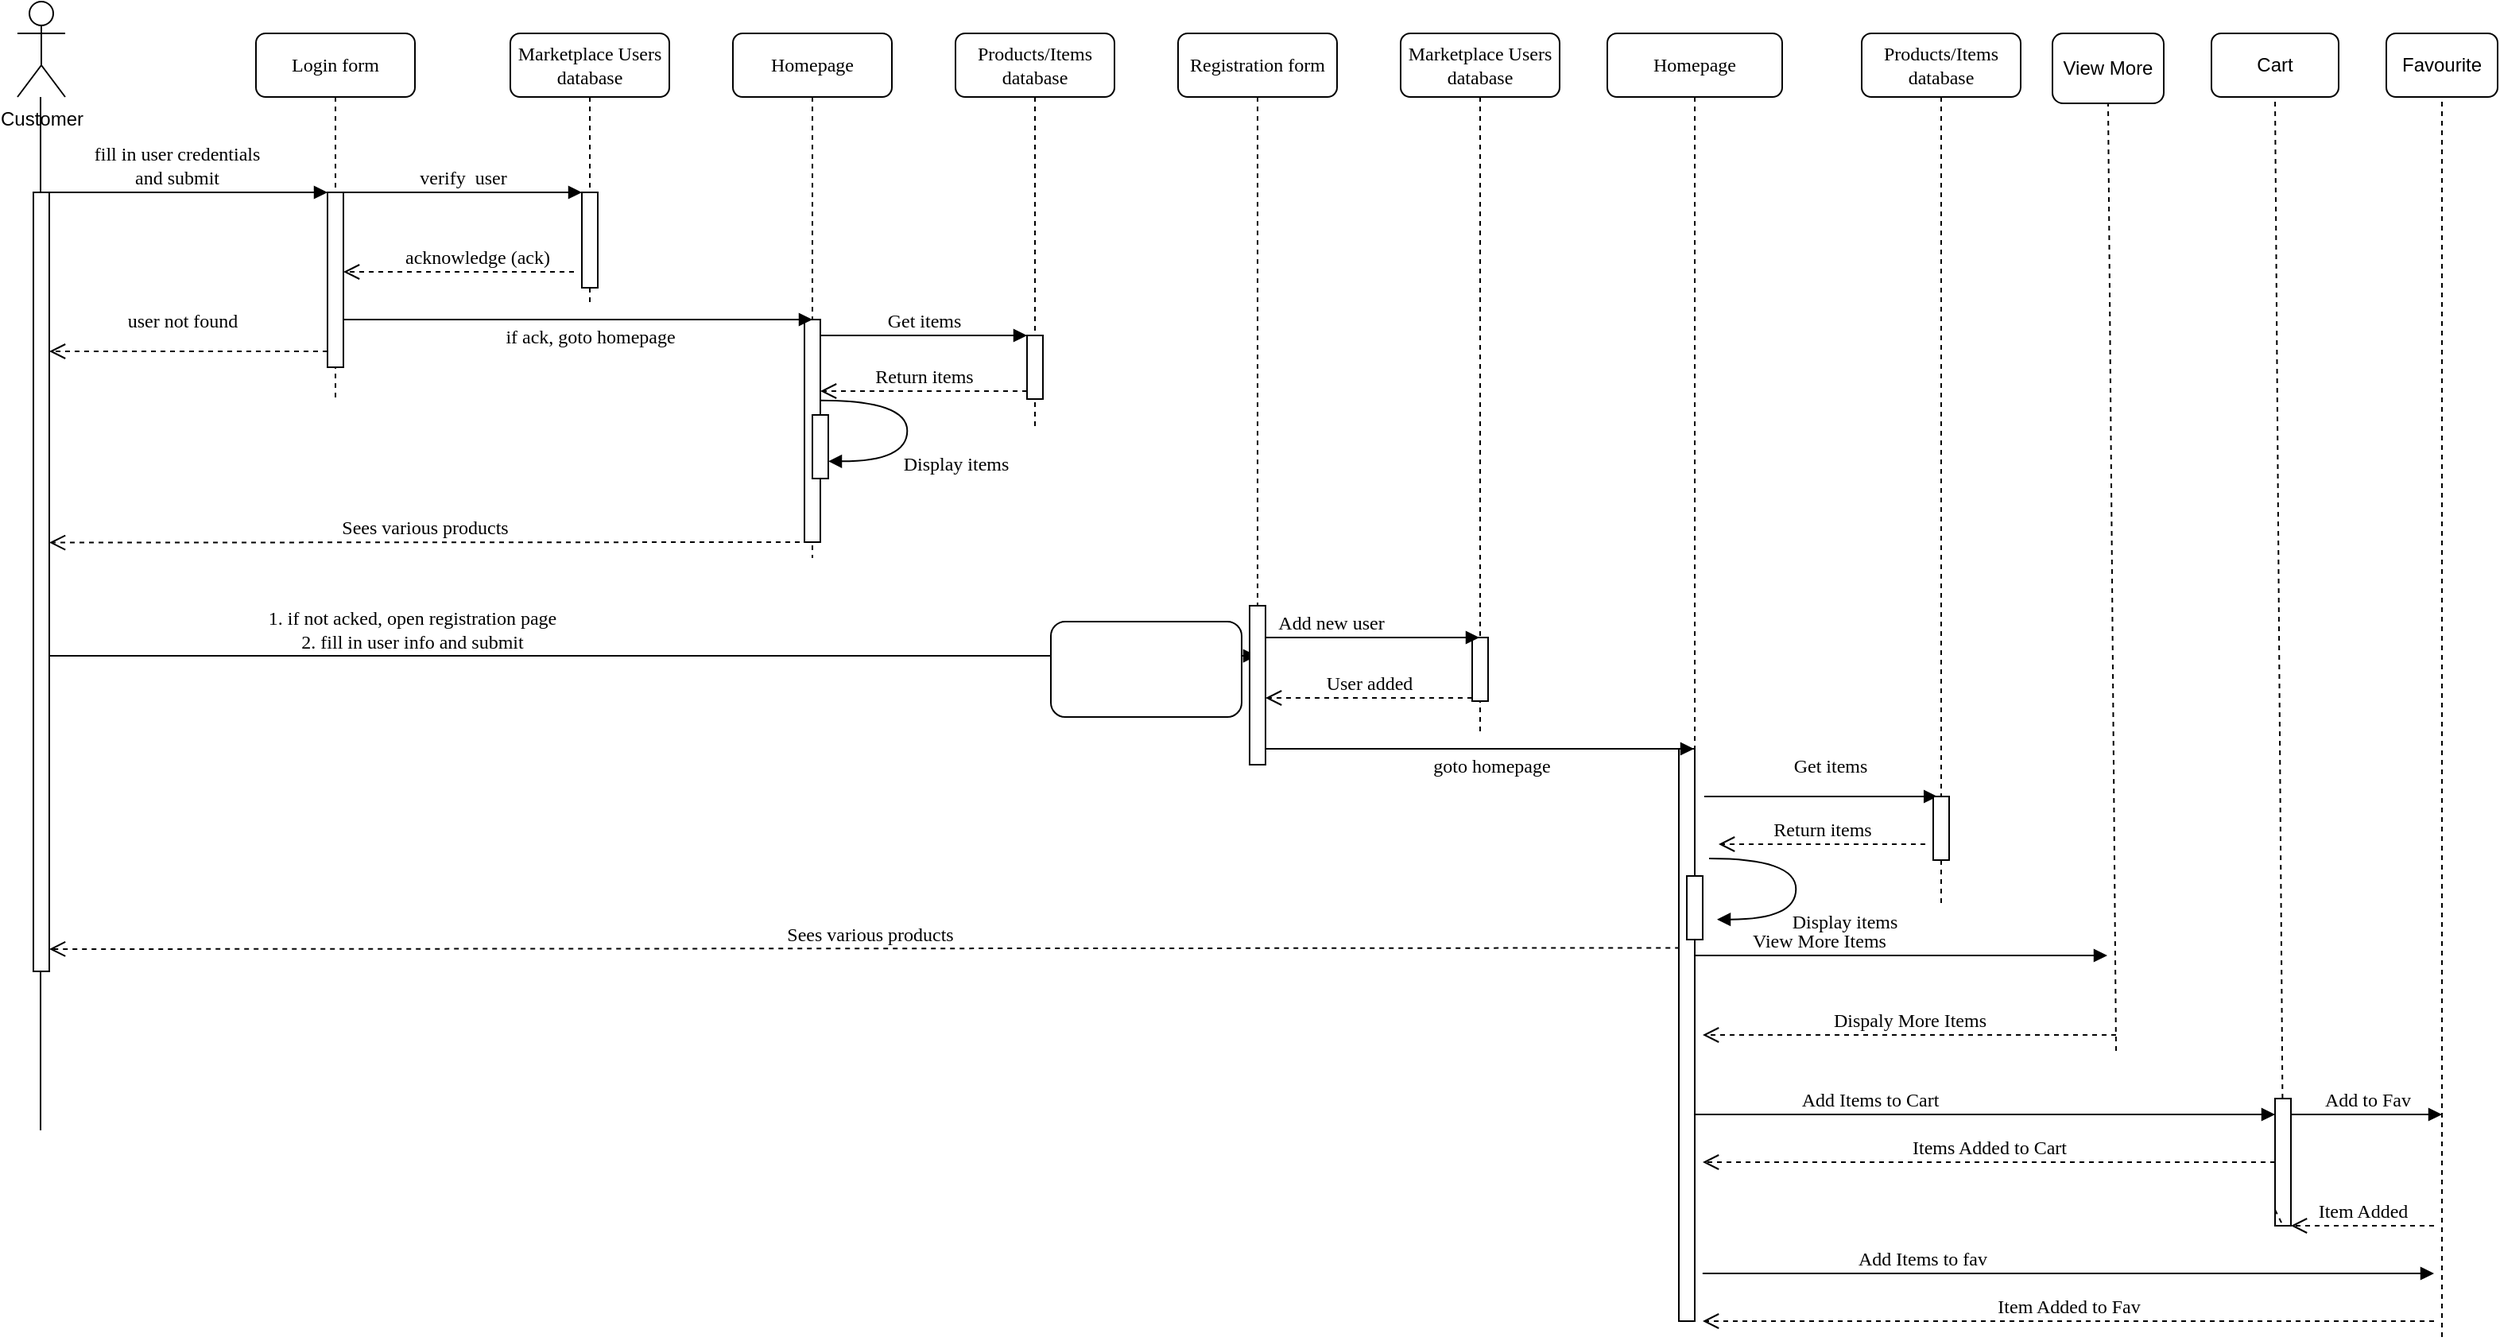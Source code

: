 <mxfile version="15.3.3" type="device"><diagram id="FXzq5Z1GRdAQdmM7lAnj" name="Page-1"><mxGraphModel dx="1523" dy="817" grid="1" gridSize="10" guides="1" tooltips="1" connect="1" arrows="1" fold="1" page="1" pageScale="1" pageWidth="850" pageHeight="1100" math="0" shadow="0"><root><mxCell id="0"/><mxCell id="1" parent="0"/><mxCell id="OVVzRU7cRC7VVoMFtv1U-1" value="" style="endArrow=none;html=1;" edge="1" parent="1"><mxGeometry width="50" height="50" relative="1" as="geometry"><mxPoint x="134.5" y="750" as="sourcePoint"/><mxPoint x="134.5" y="100" as="targetPoint"/></mxGeometry></mxCell><mxCell id="OVVzRU7cRC7VVoMFtv1U-2" value="Login form" style="shape=umlLifeline;perimeter=lifelinePerimeter;whiteSpace=wrap;html=1;container=1;collapsible=0;recursiveResize=0;outlineConnect=0;rounded=1;shadow=0;comic=0;labelBackgroundColor=none;strokeWidth=1;fontFamily=Verdana;fontSize=12;align=center;" vertex="1" parent="1"><mxGeometry x="270" y="60" width="100" height="230" as="geometry"/></mxCell><mxCell id="OVVzRU7cRC7VVoMFtv1U-3" value="" style="html=1;points=[];perimeter=orthogonalPerimeter;rounded=0;shadow=0;comic=0;labelBackgroundColor=none;strokeWidth=1;fontFamily=Verdana;fontSize=12;align=center;" vertex="1" parent="OVVzRU7cRC7VVoMFtv1U-2"><mxGeometry x="45" y="100" width="10" height="110" as="geometry"/></mxCell><mxCell id="OVVzRU7cRC7VVoMFtv1U-4" value="Marketplace Users database" style="shape=umlLifeline;perimeter=lifelinePerimeter;whiteSpace=wrap;html=1;container=1;collapsible=0;recursiveResize=0;outlineConnect=0;rounded=1;shadow=0;comic=0;labelBackgroundColor=none;strokeWidth=1;fontFamily=Verdana;fontSize=12;align=center;" vertex="1" parent="1"><mxGeometry x="430" y="60" width="100" height="170" as="geometry"/></mxCell><mxCell id="OVVzRU7cRC7VVoMFtv1U-5" value="" style="html=1;points=[];perimeter=orthogonalPerimeter;rounded=0;shadow=0;comic=0;labelBackgroundColor=none;strokeWidth=1;fontFamily=Verdana;fontSize=12;align=center;" vertex="1" parent="OVVzRU7cRC7VVoMFtv1U-4"><mxGeometry x="45" y="100" width="10" height="60" as="geometry"/></mxCell><mxCell id="OVVzRU7cRC7VVoMFtv1U-6" value="Homepage" style="shape=umlLifeline;perimeter=lifelinePerimeter;whiteSpace=wrap;html=1;container=1;collapsible=0;recursiveResize=0;outlineConnect=0;rounded=1;shadow=0;comic=0;labelBackgroundColor=none;strokeWidth=1;fontFamily=Verdana;fontSize=12;align=center;" vertex="1" parent="1"><mxGeometry x="570" y="60" width="100" height="330" as="geometry"/></mxCell><mxCell id="OVVzRU7cRC7VVoMFtv1U-7" value="Products/Items database" style="shape=umlLifeline;perimeter=lifelinePerimeter;whiteSpace=wrap;html=1;container=1;collapsible=0;recursiveResize=0;outlineConnect=0;rounded=1;shadow=0;comic=0;labelBackgroundColor=none;strokeWidth=1;fontFamily=Verdana;fontSize=12;align=center;" vertex="1" parent="1"><mxGeometry x="710" y="60" width="100" height="250" as="geometry"/></mxCell><mxCell id="OVVzRU7cRC7VVoMFtv1U-8" value="" style="html=1;points=[];perimeter=orthogonalPerimeter;rounded=0;shadow=0;comic=0;labelBackgroundColor=none;strokeWidth=1;fontFamily=Verdana;fontSize=12;align=center;" vertex="1" parent="OVVzRU7cRC7VVoMFtv1U-7"><mxGeometry x="45" y="190" width="10" height="40" as="geometry"/></mxCell><mxCell id="OVVzRU7cRC7VVoMFtv1U-9" value="Registration form" style="shape=umlLifeline;perimeter=lifelinePerimeter;whiteSpace=wrap;html=1;container=1;collapsible=0;recursiveResize=0;outlineConnect=0;rounded=1;shadow=0;comic=0;labelBackgroundColor=none;strokeWidth=1;fontFamily=Verdana;fontSize=12;align=center;" vertex="1" parent="1"><mxGeometry x="850" y="60" width="100" height="460" as="geometry"/></mxCell><mxCell id="OVVzRU7cRC7VVoMFtv1U-10" value="Marketplace Users database" style="shape=umlLifeline;perimeter=lifelinePerimeter;whiteSpace=wrap;html=1;container=1;collapsible=0;recursiveResize=0;outlineConnect=0;rounded=1;shadow=0;comic=0;labelBackgroundColor=none;strokeWidth=1;fontFamily=Verdana;fontSize=12;align=center;" vertex="1" parent="1"><mxGeometry x="990" y="60" width="100" height="440" as="geometry"/></mxCell><mxCell id="OVVzRU7cRC7VVoMFtv1U-11" value="" style="html=1;points=[];perimeter=orthogonalPerimeter;rounded=0;shadow=0;comic=0;labelBackgroundColor=none;strokeWidth=1;fontFamily=Verdana;fontSize=12;align=center;" vertex="1" parent="1"><mxGeometry x="615" y="240" width="10" height="140" as="geometry"/></mxCell><mxCell id="OVVzRU7cRC7VVoMFtv1U-12" value="Get items" style="html=1;verticalAlign=bottom;endArrow=block;entryX=0;entryY=0;labelBackgroundColor=none;fontFamily=Verdana;fontSize=12;edgeStyle=elbowEdgeStyle;elbow=vertical;" edge="1" parent="1" source="OVVzRU7cRC7VVoMFtv1U-11" target="OVVzRU7cRC7VVoMFtv1U-8"><mxGeometry relative="1" as="geometry"><mxPoint x="680" y="210" as="sourcePoint"/></mxGeometry></mxCell><mxCell id="OVVzRU7cRC7VVoMFtv1U-13" value="Return items" style="html=1;verticalAlign=bottom;endArrow=open;dashed=1;endSize=8;labelBackgroundColor=none;fontFamily=Verdana;fontSize=12;edgeStyle=elbowEdgeStyle;elbow=vertical;" edge="1" parent="1"><mxGeometry relative="1" as="geometry"><mxPoint x="625" y="285" as="targetPoint"/><Array as="points"><mxPoint x="700" y="285"/><mxPoint x="730" y="285"/></Array><mxPoint x="755" y="285" as="sourcePoint"/></mxGeometry></mxCell><mxCell id="OVVzRU7cRC7VVoMFtv1U-14" value="1. if not acked, open registration page&lt;br&gt;2. fill in user info and submit" style="html=1;verticalAlign=bottom;endArrow=block;labelBackgroundColor=none;fontFamily=Verdana;fontSize=12;exitX=0.961;exitY=0.595;exitDx=0;exitDy=0;exitPerimeter=0;" edge="1" parent="1" source="OVVzRU7cRC7VVoMFtv1U-22" target="OVVzRU7cRC7VVoMFtv1U-9"><mxGeometry x="-0.398" relative="1" as="geometry"><mxPoint x="328" y="420" as="sourcePoint"/><mxPoint x="615" y="420" as="targetPoint"/><mxPoint as="offset"/></mxGeometry></mxCell><mxCell id="OVVzRU7cRC7VVoMFtv1U-15" value="" style="html=1;points=[];perimeter=orthogonalPerimeter;rounded=0;shadow=0;comic=0;labelBackgroundColor=none;strokeColor=#000000;strokeWidth=1;fillColor=#FFFFFF;fontFamily=Verdana;fontSize=12;fontColor=#000000;align=center;" vertex="1" parent="1"><mxGeometry x="1035" y="440" width="10" height="40" as="geometry"/></mxCell><mxCell id="OVVzRU7cRC7VVoMFtv1U-16" value="User added" style="html=1;verticalAlign=bottom;endArrow=open;dashed=1;endSize=8;exitX=0;exitY=0.95;labelBackgroundColor=none;fontFamily=Verdana;fontSize=12;" edge="1" parent="1" source="OVVzRU7cRC7VVoMFtv1U-15" target="OVVzRU7cRC7VVoMFtv1U-17"><mxGeometry relative="1" as="geometry"><mxPoint x="625" y="468.5" as="targetPoint"/></mxGeometry></mxCell><mxCell id="OVVzRU7cRC7VVoMFtv1U-17" value="" style="html=1;points=[];perimeter=orthogonalPerimeter;rounded=0;shadow=0;comic=0;labelBackgroundColor=none;strokeWidth=1;fontFamily=Verdana;fontSize=12;align=center;" vertex="1" parent="1"><mxGeometry x="895" y="420" width="10" height="100" as="geometry"/></mxCell><mxCell id="OVVzRU7cRC7VVoMFtv1U-18" value="Sees various products" style="html=1;verticalAlign=bottom;endArrow=open;dashed=1;endSize=8;labelBackgroundColor=none;fontFamily=Verdana;fontSize=12;edgeStyle=elbowEdgeStyle;elbow=vertical;exitX=-0.339;exitY=0.823;exitDx=0;exitDy=0;exitPerimeter=0;" edge="1" parent="1"><mxGeometry relative="1" as="geometry"><mxPoint x="140" y="636" as="targetPoint"/><Array as="points"><mxPoint x="600" y="636"/></Array><mxPoint x="1171.61" y="635.22" as="sourcePoint"/></mxGeometry></mxCell><mxCell id="OVVzRU7cRC7VVoMFtv1U-19" value="fill in user credentials&lt;br&gt;and submit" style="html=1;verticalAlign=bottom;endArrow=block;entryX=0;entryY=0;labelBackgroundColor=none;fontFamily=Verdana;fontSize=12;edgeStyle=elbowEdgeStyle;elbow=vertical;" edge="1" parent="1" source="OVVzRU7cRC7VVoMFtv1U-22" target="OVVzRU7cRC7VVoMFtv1U-3"><mxGeometry y="-7" relative="1" as="geometry"><mxPoint x="250" y="170" as="sourcePoint"/><mxPoint x="-8" y="-7" as="offset"/></mxGeometry></mxCell><mxCell id="OVVzRU7cRC7VVoMFtv1U-20" value="verify&amp;nbsp; user" style="html=1;verticalAlign=bottom;endArrow=block;entryX=0;entryY=0;labelBackgroundColor=none;fontFamily=Verdana;fontSize=12;edgeStyle=elbowEdgeStyle;elbow=vertical;" edge="1" parent="1" source="OVVzRU7cRC7VVoMFtv1U-3" target="OVVzRU7cRC7VVoMFtv1U-5"><mxGeometry relative="1" as="geometry"><mxPoint x="400" y="180" as="sourcePoint"/></mxGeometry></mxCell><mxCell id="OVVzRU7cRC7VVoMFtv1U-21" value="Display items" style="html=1;verticalAlign=bottom;endArrow=block;labelBackgroundColor=none;fontFamily=Verdana;fontSize=12;elbow=vertical;edgeStyle=orthogonalEdgeStyle;curved=1;entryX=1;entryY=0.286;entryPerimeter=0;exitX=1.038;exitY=0.345;exitPerimeter=0;" edge="1" parent="1"><mxGeometry x="0.304" y="32" relative="1" as="geometry"><mxPoint x="625.003" y="290.83" as="sourcePoint"/><mxPoint x="630.003" y="329.163" as="targetPoint"/><Array as="points"><mxPoint x="679.67" y="290.83"/><mxPoint x="679.67" y="328.83"/></Array><mxPoint x="30" y="-21" as="offset"/></mxGeometry></mxCell><mxCell id="OVVzRU7cRC7VVoMFtv1U-22" value="" style="html=1;points=[];perimeter=orthogonalPerimeter;rounded=0;shadow=0;comic=0;labelBackgroundColor=none;strokeWidth=1;fontFamily=Verdana;fontSize=12;align=center;" vertex="1" parent="1"><mxGeometry x="130" y="160" width="10" height="490" as="geometry"/></mxCell><mxCell id="OVVzRU7cRC7VVoMFtv1U-23" value="&lt;span style=&quot;color: rgba(0 , 0 , 0 , 0) ; font-family: monospace ; font-size: 0px&quot;&gt;%3CmxGraphModel%3E%3Croot%3E%3CmxCell%20id%3D%220%22%2F%3E%3CmxCell%20id%3D%221%22%20parent%3D%220%22%2F%3E%3CmxCell%20id%3D%222%22%20value%3D%22Login%C2%A0%22%20style%3D%22shape%3DumlLifeline%3Bperimeter%3DlifelinePerimeter%3Bcontainer%3D1%3Bcollapsible%3D0%3BrecursiveResize%3D0%3Brounded%3D0%3Bshadow%3D0%3BstrokeWidth%3D1%3Bdashed%3D1%3B%22%20vertex%3D%221%22%20parent%3D%221%22%3E%3CmxGeometry%20x%3D%22110%22%20y%3D%2280%22%20width%3D%22100%22%20height%3D%22440%22%20as%3D%22geometry%22%2F%3E%3C%2FmxCell%3E%3CmxCell%20id%3D%223%22%20value%3D%22%22%20style%3D%22points%3D%5B%5D%3Bperimeter%3DorthogonalPerimeter%3Brounded%3D0%3Bshadow%3D0%3BstrokeWidth%3D1%3B%22%20vertex%3D%221%22%20parent%3D%222%22%3E%3CmxGeometry%20x%3D%2245%22%20y%3D%2260%22%20width%3D%2210%22%20height%3D%2260%22%20as%3D%22geometry%22%2F%3E%3C%2FmxCell%3E%3C%2Froot%3E%3C%2FmxGraphModel%3E&lt;/span&gt;" style="text;html=1;align=center;verticalAlign=middle;resizable=0;points=[];autosize=1;" vertex="1" parent="1"><mxGeometry x="196" y="84" width="20" height="20" as="geometry"/></mxCell><mxCell id="OVVzRU7cRC7VVoMFtv1U-24" value="Customer" style="shape=umlActor;verticalLabelPosition=bottom;verticalAlign=top;html=1;outlineConnect=0;" vertex="1" parent="1"><mxGeometry x="120" y="40" width="30" height="60" as="geometry"/></mxCell><mxCell id="OVVzRU7cRC7VVoMFtv1U-25" value="acknowledge (ack)" style="html=1;verticalAlign=bottom;endArrow=open;dashed=1;endSize=8;labelBackgroundColor=none;fontFamily=Verdana;fontSize=12;edgeStyle=elbowEdgeStyle;elbow=vertical;" edge="1" parent="1" target="OVVzRU7cRC7VVoMFtv1U-3"><mxGeometry x="-0.154" relative="1" as="geometry"><mxPoint x="340" y="210" as="targetPoint"/><Array as="points"><mxPoint x="445" y="210"/></Array><mxPoint x="470" y="210" as="sourcePoint"/><mxPoint as="offset"/></mxGeometry></mxCell><mxCell id="OVVzRU7cRC7VVoMFtv1U-26" value="if ack, goto homepage" style="html=1;verticalAlign=bottom;endArrow=block;labelBackgroundColor=none;fontFamily=Verdana;fontSize=12;edgeStyle=elbowEdgeStyle;elbow=vertical;" edge="1" parent="1" source="OVVzRU7cRC7VVoMFtv1U-3"><mxGeometry x="0.051" y="-20" relative="1" as="geometry"><mxPoint x="330" y="240" as="sourcePoint"/><mxPoint x="620" y="240" as="targetPoint"/><Array as="points"><mxPoint x="620" y="240"/></Array><mxPoint as="offset"/></mxGeometry></mxCell><mxCell id="OVVzRU7cRC7VVoMFtv1U-27" value="" style="html=1;points=[];perimeter=orthogonalPerimeter;rounded=0;shadow=0;comic=0;labelBackgroundColor=none;strokeWidth=1;fontFamily=Verdana;fontSize=12;align=center;" vertex="1" parent="1"><mxGeometry x="620" y="300" width="10" height="40" as="geometry"/></mxCell><mxCell id="OVVzRU7cRC7VVoMFtv1U-28" value="Add new user" style="html=1;verticalAlign=bottom;endArrow=block;labelBackgroundColor=none;fontFamily=Verdana;fontSize=12;" edge="1" parent="1" target="OVVzRU7cRC7VVoMFtv1U-10"><mxGeometry x="-0.398" relative="1" as="geometry"><mxPoint x="905" y="440" as="sourcePoint"/><mxPoint x="1476.5" y="440" as="targetPoint"/><mxPoint as="offset"/></mxGeometry></mxCell><mxCell id="OVVzRU7cRC7VVoMFtv1U-29" value="Homepage" style="shape=umlLifeline;perimeter=lifelinePerimeter;whiteSpace=wrap;html=1;container=1;collapsible=0;recursiveResize=0;outlineConnect=0;rounded=1;shadow=0;comic=0;labelBackgroundColor=none;strokeWidth=1;fontFamily=Verdana;fontSize=12;align=center;" vertex="1" parent="1"><mxGeometry x="1120" y="60" width="110" height="810" as="geometry"/></mxCell><mxCell id="OVVzRU7cRC7VVoMFtv1U-30" value="" style="html=1;points=[];perimeter=orthogonalPerimeter;rounded=0;shadow=0;comic=0;labelBackgroundColor=none;strokeWidth=1;fontFamily=Verdana;fontSize=12;align=center;" vertex="1" parent="OVVzRU7cRC7VVoMFtv1U-29"><mxGeometry x="45" y="450" width="10" height="360" as="geometry"/></mxCell><mxCell id="OVVzRU7cRC7VVoMFtv1U-31" value="" style="html=1;points=[];perimeter=orthogonalPerimeter;rounded=0;shadow=0;comic=0;labelBackgroundColor=none;strokeWidth=1;fontFamily=Verdana;fontSize=12;align=center;" vertex="1" parent="OVVzRU7cRC7VVoMFtv1U-29"><mxGeometry x="50" y="530" width="10" height="40" as="geometry"/></mxCell><mxCell id="OVVzRU7cRC7VVoMFtv1U-32" value="Products/Items database" style="shape=umlLifeline;perimeter=lifelinePerimeter;whiteSpace=wrap;html=1;container=1;collapsible=0;recursiveResize=0;outlineConnect=0;rounded=1;shadow=0;comic=0;labelBackgroundColor=none;strokeWidth=1;fontFamily=Verdana;fontSize=12;align=center;" vertex="1" parent="1"><mxGeometry x="1280" y="60" width="100" height="550" as="geometry"/></mxCell><mxCell id="OVVzRU7cRC7VVoMFtv1U-33" value="Get items" style="html=1;verticalAlign=bottom;endArrow=block;entryX=1.061;entryY=-0.01;labelBackgroundColor=none;fontFamily=Verdana;fontSize=12;edgeStyle=elbowEdgeStyle;elbow=vertical;entryDx=0;entryDy=0;entryPerimeter=0;" edge="1" parent="1"><mxGeometry x="1" y="68" relative="1" as="geometry"><mxPoint x="1181" y="540" as="sourcePoint"/><mxPoint x="1327.61" y="539.6" as="targetPoint"/><mxPoint y="-10" as="offset"/></mxGeometry></mxCell><mxCell id="OVVzRU7cRC7VVoMFtv1U-34" value="" style="html=1;points=[];perimeter=orthogonalPerimeter;rounded=0;shadow=0;comic=0;labelBackgroundColor=none;strokeWidth=1;fontFamily=Verdana;fontSize=12;align=center;" vertex="1" parent="1"><mxGeometry x="1325" y="540" width="10" height="40" as="geometry"/></mxCell><mxCell id="OVVzRU7cRC7VVoMFtv1U-35" value="goto homepage" style="html=1;verticalAlign=bottom;endArrow=block;labelBackgroundColor=none;fontFamily=Verdana;fontSize=12;edgeStyle=elbowEdgeStyle;elbow=vertical;" edge="1" parent="1" target="OVVzRU7cRC7VVoMFtv1U-29"><mxGeometry x="0.051" y="-20" relative="1" as="geometry"><mxPoint x="905" y="510" as="sourcePoint"/><mxPoint x="1200" y="510" as="targetPoint"/><Array as="points"><mxPoint x="1200" y="510"/></Array><mxPoint as="offset"/></mxGeometry></mxCell><mxCell id="OVVzRU7cRC7VVoMFtv1U-36" value="user not found&amp;nbsp;" style="html=1;verticalAlign=bottom;endArrow=open;dashed=1;endSize=8;labelBackgroundColor=none;fontFamily=Verdana;fontSize=12;edgeStyle=elbowEdgeStyle;elbow=vertical;" edge="1" parent="1" target="OVVzRU7cRC7VVoMFtv1U-22"><mxGeometry x="0.035" y="-10" relative="1" as="geometry"><mxPoint x="170" y="260" as="targetPoint"/><Array as="points"><mxPoint x="290" y="260"/></Array><mxPoint x="315" y="260" as="sourcePoint"/><mxPoint as="offset"/></mxGeometry></mxCell><mxCell id="OVVzRU7cRC7VVoMFtv1U-37" value="Return items" style="html=1;verticalAlign=bottom;endArrow=open;dashed=1;endSize=8;labelBackgroundColor=none;fontFamily=Verdana;fontSize=12;edgeStyle=elbowEdgeStyle;elbow=vertical;" edge="1" parent="1"><mxGeometry relative="1" as="geometry"><mxPoint x="1190" y="570" as="targetPoint"/><Array as="points"><mxPoint x="1265" y="570"/><mxPoint x="1295" y="570"/></Array><mxPoint x="1320" y="570" as="sourcePoint"/></mxGeometry></mxCell><mxCell id="OVVzRU7cRC7VVoMFtv1U-38" value="Display items" style="html=1;verticalAlign=bottom;endArrow=block;labelBackgroundColor=none;fontFamily=Verdana;fontSize=12;elbow=vertical;edgeStyle=orthogonalEdgeStyle;curved=1;entryX=1;entryY=0.286;entryPerimeter=0;exitX=1.038;exitY=0.345;exitPerimeter=0;" edge="1" parent="1"><mxGeometry x="0.304" y="32" relative="1" as="geometry"><mxPoint x="1184.003" y="579.03" as="sourcePoint"/><mxPoint x="1189.003" y="617.363" as="targetPoint"/><Array as="points"><mxPoint x="1238.67" y="579.03"/><mxPoint x="1238.67" y="617.03"/></Array><mxPoint x="30" y="-21" as="offset"/></mxGeometry></mxCell><mxCell id="OVVzRU7cRC7VVoMFtv1U-39" value="Sees various products" style="html=1;verticalAlign=bottom;endArrow=open;dashed=1;endSize=8;labelBackgroundColor=none;fontFamily=Verdana;fontSize=12;edgeStyle=elbowEdgeStyle;elbow=vertical;" edge="1" parent="1"><mxGeometry relative="1" as="geometry"><mxPoint x="140" y="380" as="targetPoint"/><Array as="points"><mxPoint x="40" y="380.28"/></Array><mxPoint x="612" y="380" as="sourcePoint"/></mxGeometry></mxCell><mxCell id="OVVzRU7cRC7VVoMFtv1U-40" value="" style="rounded=1;whiteSpace=wrap;html=1;hachureGap=4;pointerEvents=0;" vertex="1" parent="1"><mxGeometry x="770" y="430" width="120" height="60" as="geometry"/></mxCell><mxCell id="OVVzRU7cRC7VVoMFtv1U-41" value="Cart" style="rounded=1;whiteSpace=wrap;html=1;hachureGap=4;pointerEvents=0;" vertex="1" parent="1"><mxGeometry x="1500" y="60" width="80" height="40" as="geometry"/></mxCell><mxCell id="OVVzRU7cRC7VVoMFtv1U-42" value="Favourite" style="rounded=1;whiteSpace=wrap;html=1;hachureGap=4;pointerEvents=0;" vertex="1" parent="1"><mxGeometry x="1610" y="60" width="70" height="40" as="geometry"/></mxCell><mxCell id="OVVzRU7cRC7VVoMFtv1U-43" value="View More" style="rounded=1;whiteSpace=wrap;html=1;hachureGap=4;pointerEvents=0;" vertex="1" parent="1"><mxGeometry x="1400" y="60" width="70" height="44" as="geometry"/></mxCell><mxCell id="OVVzRU7cRC7VVoMFtv1U-46" value="" style="endArrow=none;dashed=1;html=1;startSize=14;endSize=14;sourcePerimeterSpacing=8;targetPerimeterSpacing=8;entryX=0.5;entryY=1;entryDx=0;entryDy=0;" edge="1" parent="1" target="OVVzRU7cRC7VVoMFtv1U-43"><mxGeometry width="50" height="50" relative="1" as="geometry"><mxPoint x="1440" y="700" as="sourcePoint"/><mxPoint x="1440" y="110" as="targetPoint"/></mxGeometry></mxCell><mxCell id="OVVzRU7cRC7VVoMFtv1U-47" value="" style="endArrow=none;dashed=1;html=1;startSize=14;endSize=14;targetPerimeterSpacing=8;entryX=0.5;entryY=1;entryDx=0;entryDy=0;startArrow=none;" edge="1" parent="1" source="OVVzRU7cRC7VVoMFtv1U-61" target="OVVzRU7cRC7VVoMFtv1U-41"><mxGeometry width="50" height="50" relative="1" as="geometry"><mxPoint x="1540" y="800" as="sourcePoint"/><mxPoint x="1540" y="180" as="targetPoint"/></mxGeometry></mxCell><mxCell id="OVVzRU7cRC7VVoMFtv1U-49" value="" style="endArrow=none;dashed=1;html=1;startSize=14;endSize=14;sourcePerimeterSpacing=8;targetPerimeterSpacing=8;entryX=0.5;entryY=1;entryDx=0;entryDy=0;" edge="1" parent="1" target="OVVzRU7cRC7VVoMFtv1U-42"><mxGeometry width="50" height="50" relative="1" as="geometry"><mxPoint x="1645" y="880" as="sourcePoint"/><mxPoint x="1660" y="150" as="targetPoint"/></mxGeometry></mxCell><mxCell id="OVVzRU7cRC7VVoMFtv1U-54" value="Dispaly More Items" style="html=1;verticalAlign=bottom;endArrow=open;dashed=1;endSize=8;labelBackgroundColor=none;fontFamily=Verdana;fontSize=12;" edge="1" parent="1"><mxGeometry relative="1" as="geometry"><mxPoint x="1180" y="690" as="targetPoint"/><mxPoint x="1440" y="690" as="sourcePoint"/><Array as="points"><mxPoint x="1270" y="690"/></Array></mxGeometry></mxCell><mxCell id="OVVzRU7cRC7VVoMFtv1U-58" value="View More Items" style="html=1;verticalAlign=bottom;endArrow=block;labelBackgroundColor=none;fontFamily=Verdana;fontSize=12;" edge="1" parent="1" source="OVVzRU7cRC7VVoMFtv1U-29"><mxGeometry x="-0.398" relative="1" as="geometry"><mxPoint x="1300" y="640" as="sourcePoint"/><mxPoint x="1434.5" y="640" as="targetPoint"/><mxPoint as="offset"/></mxGeometry></mxCell><mxCell id="OVVzRU7cRC7VVoMFtv1U-59" value="Add Items to Cart" style="html=1;verticalAlign=bottom;endArrow=block;labelBackgroundColor=none;fontFamily=Verdana;fontSize=12;" edge="1" parent="1" source="OVVzRU7cRC7VVoMFtv1U-29"><mxGeometry x="-0.398" relative="1" as="geometry"><mxPoint x="1260" y="740" as="sourcePoint"/><mxPoint x="1540" y="740" as="targetPoint"/><mxPoint as="offset"/></mxGeometry></mxCell><mxCell id="OVVzRU7cRC7VVoMFtv1U-60" value="Items Added to Cart" style="html=1;verticalAlign=bottom;endArrow=open;dashed=1;endSize=8;labelBackgroundColor=none;fontFamily=Verdana;fontSize=12;" edge="1" parent="1"><mxGeometry relative="1" as="geometry"><mxPoint x="1180" y="770" as="targetPoint"/><mxPoint x="1540" y="770" as="sourcePoint"/><Array as="points"/></mxGeometry></mxCell><mxCell id="OVVzRU7cRC7VVoMFtv1U-61" value="" style="rounded=0;whiteSpace=wrap;html=1;hachureGap=4;pointerEvents=0;" vertex="1" parent="1"><mxGeometry x="1540" y="730" width="10" height="80" as="geometry"/></mxCell><mxCell id="OVVzRU7cRC7VVoMFtv1U-62" value="" style="endArrow=none;dashed=1;html=1;startSize=14;endSize=14;sourcePerimeterSpacing=8;entryX=0.5;entryY=1;entryDx=0;entryDy=0;" edge="1" parent="1" target="OVVzRU7cRC7VVoMFtv1U-61"><mxGeometry width="50" height="50" relative="1" as="geometry"><mxPoint x="1540" y="800" as="sourcePoint"/><mxPoint x="1540" y="100" as="targetPoint"/></mxGeometry></mxCell><mxCell id="OVVzRU7cRC7VVoMFtv1U-63" value="Add Items to fav" style="html=1;verticalAlign=bottom;endArrow=block;labelBackgroundColor=none;fontFamily=Verdana;fontSize=12;exitX=0.545;exitY=0.963;exitDx=0;exitDy=0;exitPerimeter=0;" edge="1" parent="1" source="OVVzRU7cRC7VVoMFtv1U-29"><mxGeometry x="-0.398" relative="1" as="geometry"><mxPoint x="1190" y="840" as="sourcePoint"/><mxPoint x="1640" y="840" as="targetPoint"/><mxPoint as="offset"/></mxGeometry></mxCell><mxCell id="OVVzRU7cRC7VVoMFtv1U-64" value="Item Added to Fav" style="html=1;verticalAlign=bottom;endArrow=open;dashed=1;endSize=8;labelBackgroundColor=none;fontFamily=Verdana;fontSize=12;" edge="1" parent="1"><mxGeometry relative="1" as="geometry"><mxPoint x="1180" y="870" as="targetPoint"/><mxPoint x="1640" y="870" as="sourcePoint"/><Array as="points"/></mxGeometry></mxCell><mxCell id="OVVzRU7cRC7VVoMFtv1U-65" value="Add to Fav" style="html=1;verticalAlign=bottom;endArrow=block;labelBackgroundColor=none;fontFamily=Verdana;fontSize=12;edgeStyle=elbowEdgeStyle;elbow=vertical;" edge="1" parent="1"><mxGeometry relative="1" as="geometry"><mxPoint x="1550" y="740" as="sourcePoint"/><mxPoint x="1645" y="740" as="targetPoint"/></mxGeometry></mxCell><mxCell id="OVVzRU7cRC7VVoMFtv1U-67" value="Item Added" style="html=1;verticalAlign=bottom;endArrow=open;dashed=1;endSize=8;labelBackgroundColor=none;fontFamily=Verdana;fontSize=12;" edge="1" parent="1"><mxGeometry relative="1" as="geometry"><mxPoint x="1550" y="810" as="targetPoint"/><mxPoint x="1640" y="810" as="sourcePoint"/></mxGeometry></mxCell></root></mxGraphModel></diagram></mxfile>